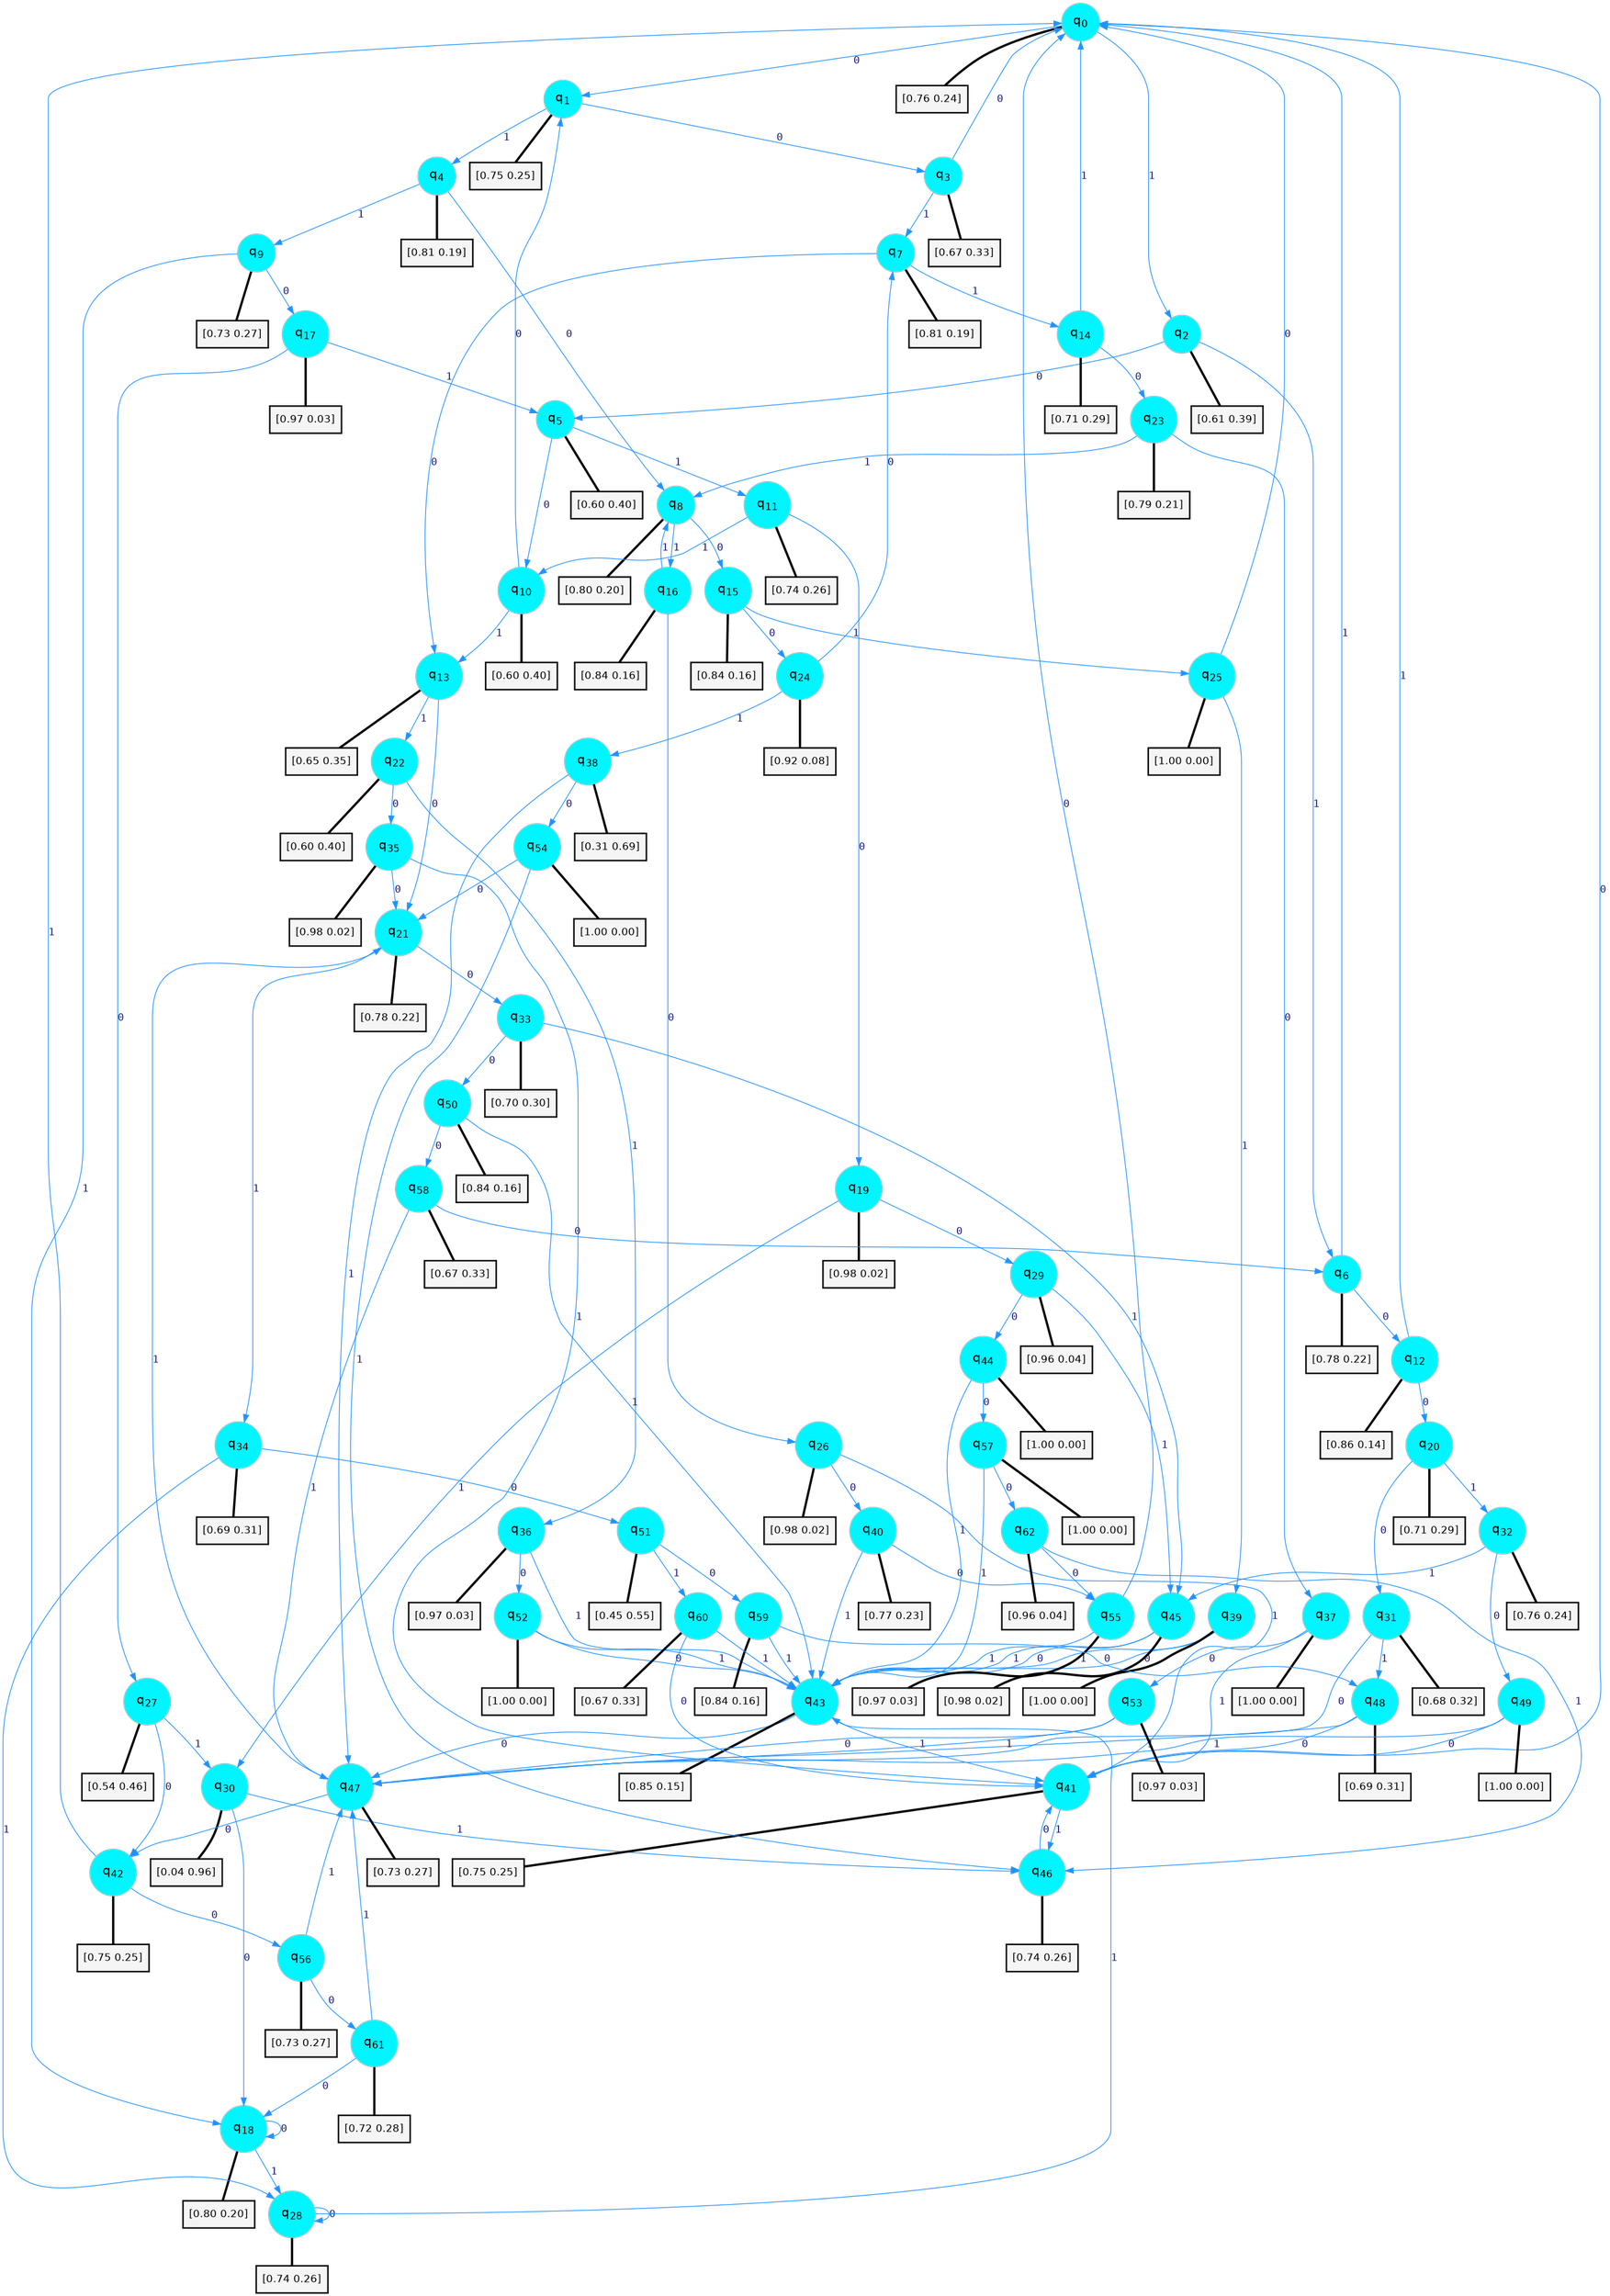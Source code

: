 digraph G {
graph [
bgcolor=transparent, dpi=300, rankdir=TD, size="40,25"];
node [
color=gray, fillcolor=turquoise1, fontcolor=black, fontname=Helvetica, fontsize=16, fontweight=bold, shape=circle, style=filled];
edge [
arrowsize=1, color=dodgerblue1, fontcolor=midnightblue, fontname=courier, fontweight=bold, penwidth=1, style=solid, weight=20];
0[label=<q<SUB>0</SUB>>];
1[label=<q<SUB>1</SUB>>];
2[label=<q<SUB>2</SUB>>];
3[label=<q<SUB>3</SUB>>];
4[label=<q<SUB>4</SUB>>];
5[label=<q<SUB>5</SUB>>];
6[label=<q<SUB>6</SUB>>];
7[label=<q<SUB>7</SUB>>];
8[label=<q<SUB>8</SUB>>];
9[label=<q<SUB>9</SUB>>];
10[label=<q<SUB>10</SUB>>];
11[label=<q<SUB>11</SUB>>];
12[label=<q<SUB>12</SUB>>];
13[label=<q<SUB>13</SUB>>];
14[label=<q<SUB>14</SUB>>];
15[label=<q<SUB>15</SUB>>];
16[label=<q<SUB>16</SUB>>];
17[label=<q<SUB>17</SUB>>];
18[label=<q<SUB>18</SUB>>];
19[label=<q<SUB>19</SUB>>];
20[label=<q<SUB>20</SUB>>];
21[label=<q<SUB>21</SUB>>];
22[label=<q<SUB>22</SUB>>];
23[label=<q<SUB>23</SUB>>];
24[label=<q<SUB>24</SUB>>];
25[label=<q<SUB>25</SUB>>];
26[label=<q<SUB>26</SUB>>];
27[label=<q<SUB>27</SUB>>];
28[label=<q<SUB>28</SUB>>];
29[label=<q<SUB>29</SUB>>];
30[label=<q<SUB>30</SUB>>];
31[label=<q<SUB>31</SUB>>];
32[label=<q<SUB>32</SUB>>];
33[label=<q<SUB>33</SUB>>];
34[label=<q<SUB>34</SUB>>];
35[label=<q<SUB>35</SUB>>];
36[label=<q<SUB>36</SUB>>];
37[label=<q<SUB>37</SUB>>];
38[label=<q<SUB>38</SUB>>];
39[label=<q<SUB>39</SUB>>];
40[label=<q<SUB>40</SUB>>];
41[label=<q<SUB>41</SUB>>];
42[label=<q<SUB>42</SUB>>];
43[label=<q<SUB>43</SUB>>];
44[label=<q<SUB>44</SUB>>];
45[label=<q<SUB>45</SUB>>];
46[label=<q<SUB>46</SUB>>];
47[label=<q<SUB>47</SUB>>];
48[label=<q<SUB>48</SUB>>];
49[label=<q<SUB>49</SUB>>];
50[label=<q<SUB>50</SUB>>];
51[label=<q<SUB>51</SUB>>];
52[label=<q<SUB>52</SUB>>];
53[label=<q<SUB>53</SUB>>];
54[label=<q<SUB>54</SUB>>];
55[label=<q<SUB>55</SUB>>];
56[label=<q<SUB>56</SUB>>];
57[label=<q<SUB>57</SUB>>];
58[label=<q<SUB>58</SUB>>];
59[label=<q<SUB>59</SUB>>];
60[label=<q<SUB>60</SUB>>];
61[label=<q<SUB>61</SUB>>];
62[label=<q<SUB>62</SUB>>];
63[label="[0.76 0.24]", shape=box,fontcolor=black, fontname=Helvetica, fontsize=14, penwidth=2, fillcolor=whitesmoke,color=black];
64[label="[0.75 0.25]", shape=box,fontcolor=black, fontname=Helvetica, fontsize=14, penwidth=2, fillcolor=whitesmoke,color=black];
65[label="[0.61 0.39]", shape=box,fontcolor=black, fontname=Helvetica, fontsize=14, penwidth=2, fillcolor=whitesmoke,color=black];
66[label="[0.67 0.33]", shape=box,fontcolor=black, fontname=Helvetica, fontsize=14, penwidth=2, fillcolor=whitesmoke,color=black];
67[label="[0.81 0.19]", shape=box,fontcolor=black, fontname=Helvetica, fontsize=14, penwidth=2, fillcolor=whitesmoke,color=black];
68[label="[0.60 0.40]", shape=box,fontcolor=black, fontname=Helvetica, fontsize=14, penwidth=2, fillcolor=whitesmoke,color=black];
69[label="[0.78 0.22]", shape=box,fontcolor=black, fontname=Helvetica, fontsize=14, penwidth=2, fillcolor=whitesmoke,color=black];
70[label="[0.81 0.19]", shape=box,fontcolor=black, fontname=Helvetica, fontsize=14, penwidth=2, fillcolor=whitesmoke,color=black];
71[label="[0.80 0.20]", shape=box,fontcolor=black, fontname=Helvetica, fontsize=14, penwidth=2, fillcolor=whitesmoke,color=black];
72[label="[0.73 0.27]", shape=box,fontcolor=black, fontname=Helvetica, fontsize=14, penwidth=2, fillcolor=whitesmoke,color=black];
73[label="[0.60 0.40]", shape=box,fontcolor=black, fontname=Helvetica, fontsize=14, penwidth=2, fillcolor=whitesmoke,color=black];
74[label="[0.74 0.26]", shape=box,fontcolor=black, fontname=Helvetica, fontsize=14, penwidth=2, fillcolor=whitesmoke,color=black];
75[label="[0.86 0.14]", shape=box,fontcolor=black, fontname=Helvetica, fontsize=14, penwidth=2, fillcolor=whitesmoke,color=black];
76[label="[0.65 0.35]", shape=box,fontcolor=black, fontname=Helvetica, fontsize=14, penwidth=2, fillcolor=whitesmoke,color=black];
77[label="[0.71 0.29]", shape=box,fontcolor=black, fontname=Helvetica, fontsize=14, penwidth=2, fillcolor=whitesmoke,color=black];
78[label="[0.84 0.16]", shape=box,fontcolor=black, fontname=Helvetica, fontsize=14, penwidth=2, fillcolor=whitesmoke,color=black];
79[label="[0.84 0.16]", shape=box,fontcolor=black, fontname=Helvetica, fontsize=14, penwidth=2, fillcolor=whitesmoke,color=black];
80[label="[0.97 0.03]", shape=box,fontcolor=black, fontname=Helvetica, fontsize=14, penwidth=2, fillcolor=whitesmoke,color=black];
81[label="[0.80 0.20]", shape=box,fontcolor=black, fontname=Helvetica, fontsize=14, penwidth=2, fillcolor=whitesmoke,color=black];
82[label="[0.98 0.02]", shape=box,fontcolor=black, fontname=Helvetica, fontsize=14, penwidth=2, fillcolor=whitesmoke,color=black];
83[label="[0.71 0.29]", shape=box,fontcolor=black, fontname=Helvetica, fontsize=14, penwidth=2, fillcolor=whitesmoke,color=black];
84[label="[0.78 0.22]", shape=box,fontcolor=black, fontname=Helvetica, fontsize=14, penwidth=2, fillcolor=whitesmoke,color=black];
85[label="[0.60 0.40]", shape=box,fontcolor=black, fontname=Helvetica, fontsize=14, penwidth=2, fillcolor=whitesmoke,color=black];
86[label="[0.79 0.21]", shape=box,fontcolor=black, fontname=Helvetica, fontsize=14, penwidth=2, fillcolor=whitesmoke,color=black];
87[label="[0.92 0.08]", shape=box,fontcolor=black, fontname=Helvetica, fontsize=14, penwidth=2, fillcolor=whitesmoke,color=black];
88[label="[1.00 0.00]", shape=box,fontcolor=black, fontname=Helvetica, fontsize=14, penwidth=2, fillcolor=whitesmoke,color=black];
89[label="[0.98 0.02]", shape=box,fontcolor=black, fontname=Helvetica, fontsize=14, penwidth=2, fillcolor=whitesmoke,color=black];
90[label="[0.54 0.46]", shape=box,fontcolor=black, fontname=Helvetica, fontsize=14, penwidth=2, fillcolor=whitesmoke,color=black];
91[label="[0.74 0.26]", shape=box,fontcolor=black, fontname=Helvetica, fontsize=14, penwidth=2, fillcolor=whitesmoke,color=black];
92[label="[0.96 0.04]", shape=box,fontcolor=black, fontname=Helvetica, fontsize=14, penwidth=2, fillcolor=whitesmoke,color=black];
93[label="[0.04 0.96]", shape=box,fontcolor=black, fontname=Helvetica, fontsize=14, penwidth=2, fillcolor=whitesmoke,color=black];
94[label="[0.68 0.32]", shape=box,fontcolor=black, fontname=Helvetica, fontsize=14, penwidth=2, fillcolor=whitesmoke,color=black];
95[label="[0.76 0.24]", shape=box,fontcolor=black, fontname=Helvetica, fontsize=14, penwidth=2, fillcolor=whitesmoke,color=black];
96[label="[0.70 0.30]", shape=box,fontcolor=black, fontname=Helvetica, fontsize=14, penwidth=2, fillcolor=whitesmoke,color=black];
97[label="[0.69 0.31]", shape=box,fontcolor=black, fontname=Helvetica, fontsize=14, penwidth=2, fillcolor=whitesmoke,color=black];
98[label="[0.98 0.02]", shape=box,fontcolor=black, fontname=Helvetica, fontsize=14, penwidth=2, fillcolor=whitesmoke,color=black];
99[label="[0.97 0.03]", shape=box,fontcolor=black, fontname=Helvetica, fontsize=14, penwidth=2, fillcolor=whitesmoke,color=black];
100[label="[1.00 0.00]", shape=box,fontcolor=black, fontname=Helvetica, fontsize=14, penwidth=2, fillcolor=whitesmoke,color=black];
101[label="[0.31 0.69]", shape=box,fontcolor=black, fontname=Helvetica, fontsize=14, penwidth=2, fillcolor=whitesmoke,color=black];
102[label="[1.00 0.00]", shape=box,fontcolor=black, fontname=Helvetica, fontsize=14, penwidth=2, fillcolor=whitesmoke,color=black];
103[label="[0.77 0.23]", shape=box,fontcolor=black, fontname=Helvetica, fontsize=14, penwidth=2, fillcolor=whitesmoke,color=black];
104[label="[0.75 0.25]", shape=box,fontcolor=black, fontname=Helvetica, fontsize=14, penwidth=2, fillcolor=whitesmoke,color=black];
105[label="[0.75 0.25]", shape=box,fontcolor=black, fontname=Helvetica, fontsize=14, penwidth=2, fillcolor=whitesmoke,color=black];
106[label="[0.85 0.15]", shape=box,fontcolor=black, fontname=Helvetica, fontsize=14, penwidth=2, fillcolor=whitesmoke,color=black];
107[label="[1.00 0.00]", shape=box,fontcolor=black, fontname=Helvetica, fontsize=14, penwidth=2, fillcolor=whitesmoke,color=black];
108[label="[0.98 0.02]", shape=box,fontcolor=black, fontname=Helvetica, fontsize=14, penwidth=2, fillcolor=whitesmoke,color=black];
109[label="[0.74 0.26]", shape=box,fontcolor=black, fontname=Helvetica, fontsize=14, penwidth=2, fillcolor=whitesmoke,color=black];
110[label="[0.73 0.27]", shape=box,fontcolor=black, fontname=Helvetica, fontsize=14, penwidth=2, fillcolor=whitesmoke,color=black];
111[label="[0.69 0.31]", shape=box,fontcolor=black, fontname=Helvetica, fontsize=14, penwidth=2, fillcolor=whitesmoke,color=black];
112[label="[1.00 0.00]", shape=box,fontcolor=black, fontname=Helvetica, fontsize=14, penwidth=2, fillcolor=whitesmoke,color=black];
113[label="[0.84 0.16]", shape=box,fontcolor=black, fontname=Helvetica, fontsize=14, penwidth=2, fillcolor=whitesmoke,color=black];
114[label="[0.45 0.55]", shape=box,fontcolor=black, fontname=Helvetica, fontsize=14, penwidth=2, fillcolor=whitesmoke,color=black];
115[label="[1.00 0.00]", shape=box,fontcolor=black, fontname=Helvetica, fontsize=14, penwidth=2, fillcolor=whitesmoke,color=black];
116[label="[0.97 0.03]", shape=box,fontcolor=black, fontname=Helvetica, fontsize=14, penwidth=2, fillcolor=whitesmoke,color=black];
117[label="[1.00 0.00]", shape=box,fontcolor=black, fontname=Helvetica, fontsize=14, penwidth=2, fillcolor=whitesmoke,color=black];
118[label="[0.97 0.03]", shape=box,fontcolor=black, fontname=Helvetica, fontsize=14, penwidth=2, fillcolor=whitesmoke,color=black];
119[label="[0.73 0.27]", shape=box,fontcolor=black, fontname=Helvetica, fontsize=14, penwidth=2, fillcolor=whitesmoke,color=black];
120[label="[1.00 0.00]", shape=box,fontcolor=black, fontname=Helvetica, fontsize=14, penwidth=2, fillcolor=whitesmoke,color=black];
121[label="[0.67 0.33]", shape=box,fontcolor=black, fontname=Helvetica, fontsize=14, penwidth=2, fillcolor=whitesmoke,color=black];
122[label="[0.84 0.16]", shape=box,fontcolor=black, fontname=Helvetica, fontsize=14, penwidth=2, fillcolor=whitesmoke,color=black];
123[label="[0.67 0.33]", shape=box,fontcolor=black, fontname=Helvetica, fontsize=14, penwidth=2, fillcolor=whitesmoke,color=black];
124[label="[0.72 0.28]", shape=box,fontcolor=black, fontname=Helvetica, fontsize=14, penwidth=2, fillcolor=whitesmoke,color=black];
125[label="[0.96 0.04]", shape=box,fontcolor=black, fontname=Helvetica, fontsize=14, penwidth=2, fillcolor=whitesmoke,color=black];
0->1 [label=0];
0->2 [label=1];
0->63 [arrowhead=none, penwidth=3,color=black];
1->3 [label=0];
1->4 [label=1];
1->64 [arrowhead=none, penwidth=3,color=black];
2->5 [label=0];
2->6 [label=1];
2->65 [arrowhead=none, penwidth=3,color=black];
3->0 [label=0];
3->7 [label=1];
3->66 [arrowhead=none, penwidth=3,color=black];
4->8 [label=0];
4->9 [label=1];
4->67 [arrowhead=none, penwidth=3,color=black];
5->10 [label=0];
5->11 [label=1];
5->68 [arrowhead=none, penwidth=3,color=black];
6->12 [label=0];
6->0 [label=1];
6->69 [arrowhead=none, penwidth=3,color=black];
7->13 [label=0];
7->14 [label=1];
7->70 [arrowhead=none, penwidth=3,color=black];
8->15 [label=0];
8->16 [label=1];
8->71 [arrowhead=none, penwidth=3,color=black];
9->17 [label=0];
9->18 [label=1];
9->72 [arrowhead=none, penwidth=3,color=black];
10->1 [label=0];
10->13 [label=1];
10->73 [arrowhead=none, penwidth=3,color=black];
11->19 [label=0];
11->10 [label=1];
11->74 [arrowhead=none, penwidth=3,color=black];
12->20 [label=0];
12->0 [label=1];
12->75 [arrowhead=none, penwidth=3,color=black];
13->21 [label=0];
13->22 [label=1];
13->76 [arrowhead=none, penwidth=3,color=black];
14->23 [label=0];
14->0 [label=1];
14->77 [arrowhead=none, penwidth=3,color=black];
15->24 [label=0];
15->25 [label=1];
15->78 [arrowhead=none, penwidth=3,color=black];
16->26 [label=0];
16->8 [label=1];
16->79 [arrowhead=none, penwidth=3,color=black];
17->27 [label=0];
17->5 [label=1];
17->80 [arrowhead=none, penwidth=3,color=black];
18->18 [label=0];
18->28 [label=1];
18->81 [arrowhead=none, penwidth=3,color=black];
19->29 [label=0];
19->30 [label=1];
19->82 [arrowhead=none, penwidth=3,color=black];
20->31 [label=0];
20->32 [label=1];
20->83 [arrowhead=none, penwidth=3,color=black];
21->33 [label=0];
21->34 [label=1];
21->84 [arrowhead=none, penwidth=3,color=black];
22->35 [label=0];
22->36 [label=1];
22->85 [arrowhead=none, penwidth=3,color=black];
23->37 [label=0];
23->8 [label=1];
23->86 [arrowhead=none, penwidth=3,color=black];
24->7 [label=0];
24->38 [label=1];
24->87 [arrowhead=none, penwidth=3,color=black];
25->0 [label=0];
25->39 [label=1];
25->88 [arrowhead=none, penwidth=3,color=black];
26->40 [label=0];
26->41 [label=1];
26->89 [arrowhead=none, penwidth=3,color=black];
27->42 [label=0];
27->30 [label=1];
27->90 [arrowhead=none, penwidth=3,color=black];
28->28 [label=0];
28->43 [label=1];
28->91 [arrowhead=none, penwidth=3,color=black];
29->44 [label=0];
29->45 [label=1];
29->92 [arrowhead=none, penwidth=3,color=black];
30->18 [label=0];
30->46 [label=1];
30->93 [arrowhead=none, penwidth=3,color=black];
31->47 [label=0];
31->48 [label=1];
31->94 [arrowhead=none, penwidth=3,color=black];
32->49 [label=0];
32->45 [label=1];
32->95 [arrowhead=none, penwidth=3,color=black];
33->50 [label=0];
33->45 [label=1];
33->96 [arrowhead=none, penwidth=3,color=black];
34->51 [label=0];
34->28 [label=1];
34->97 [arrowhead=none, penwidth=3,color=black];
35->21 [label=0];
35->41 [label=1];
35->98 [arrowhead=none, penwidth=3,color=black];
36->52 [label=0];
36->43 [label=1];
36->99 [arrowhead=none, penwidth=3,color=black];
37->53 [label=0];
37->41 [label=1];
37->100 [arrowhead=none, penwidth=3,color=black];
38->54 [label=0];
38->47 [label=1];
38->101 [arrowhead=none, penwidth=3,color=black];
39->43 [label=0];
39->43 [label=1];
39->102 [arrowhead=none, penwidth=3,color=black];
40->55 [label=0];
40->43 [label=1];
40->103 [arrowhead=none, penwidth=3,color=black];
41->0 [label=0];
41->46 [label=1];
41->104 [arrowhead=none, penwidth=3,color=black];
42->56 [label=0];
42->0 [label=1];
42->105 [arrowhead=none, penwidth=3,color=black];
43->47 [label=0];
43->41 [label=1];
43->106 [arrowhead=none, penwidth=3,color=black];
44->57 [label=0];
44->43 [label=1];
44->107 [arrowhead=none, penwidth=3,color=black];
45->43 [label=0];
45->43 [label=1];
45->108 [arrowhead=none, penwidth=3,color=black];
46->41 [label=0];
46->109 [arrowhead=none, penwidth=3,color=black];
47->42 [label=0];
47->21 [label=1];
47->110 [arrowhead=none, penwidth=3,color=black];
48->41 [label=0];
48->47 [label=1];
48->111 [arrowhead=none, penwidth=3,color=black];
49->41 [label=0];
49->47 [label=1];
49->112 [arrowhead=none, penwidth=3,color=black];
50->58 [label=0];
50->43 [label=1];
50->113 [arrowhead=none, penwidth=3,color=black];
51->59 [label=0];
51->60 [label=1];
51->114 [arrowhead=none, penwidth=3,color=black];
52->43 [label=0];
52->43 [label=1];
52->115 [arrowhead=none, penwidth=3,color=black];
53->47 [label=0];
53->47 [label=1];
53->116 [arrowhead=none, penwidth=3,color=black];
54->21 [label=0];
54->46 [label=1];
54->117 [arrowhead=none, penwidth=3,color=black];
55->0 [label=0];
55->43 [label=1];
55->118 [arrowhead=none, penwidth=3,color=black];
56->61 [label=0];
56->47 [label=1];
56->119 [arrowhead=none, penwidth=3,color=black];
57->62 [label=0];
57->43 [label=1];
57->120 [arrowhead=none, penwidth=3,color=black];
58->6 [label=0];
58->47 [label=1];
58->121 [arrowhead=none, penwidth=3,color=black];
59->48 [label=0];
59->43 [label=1];
59->122 [arrowhead=none, penwidth=3,color=black];
60->41 [label=0];
60->43 [label=1];
60->123 [arrowhead=none, penwidth=3,color=black];
61->18 [label=0];
61->47 [label=1];
61->124 [arrowhead=none, penwidth=3,color=black];
62->55 [label=0];
62->46 [label=1];
62->125 [arrowhead=none, penwidth=3,color=black];
}
